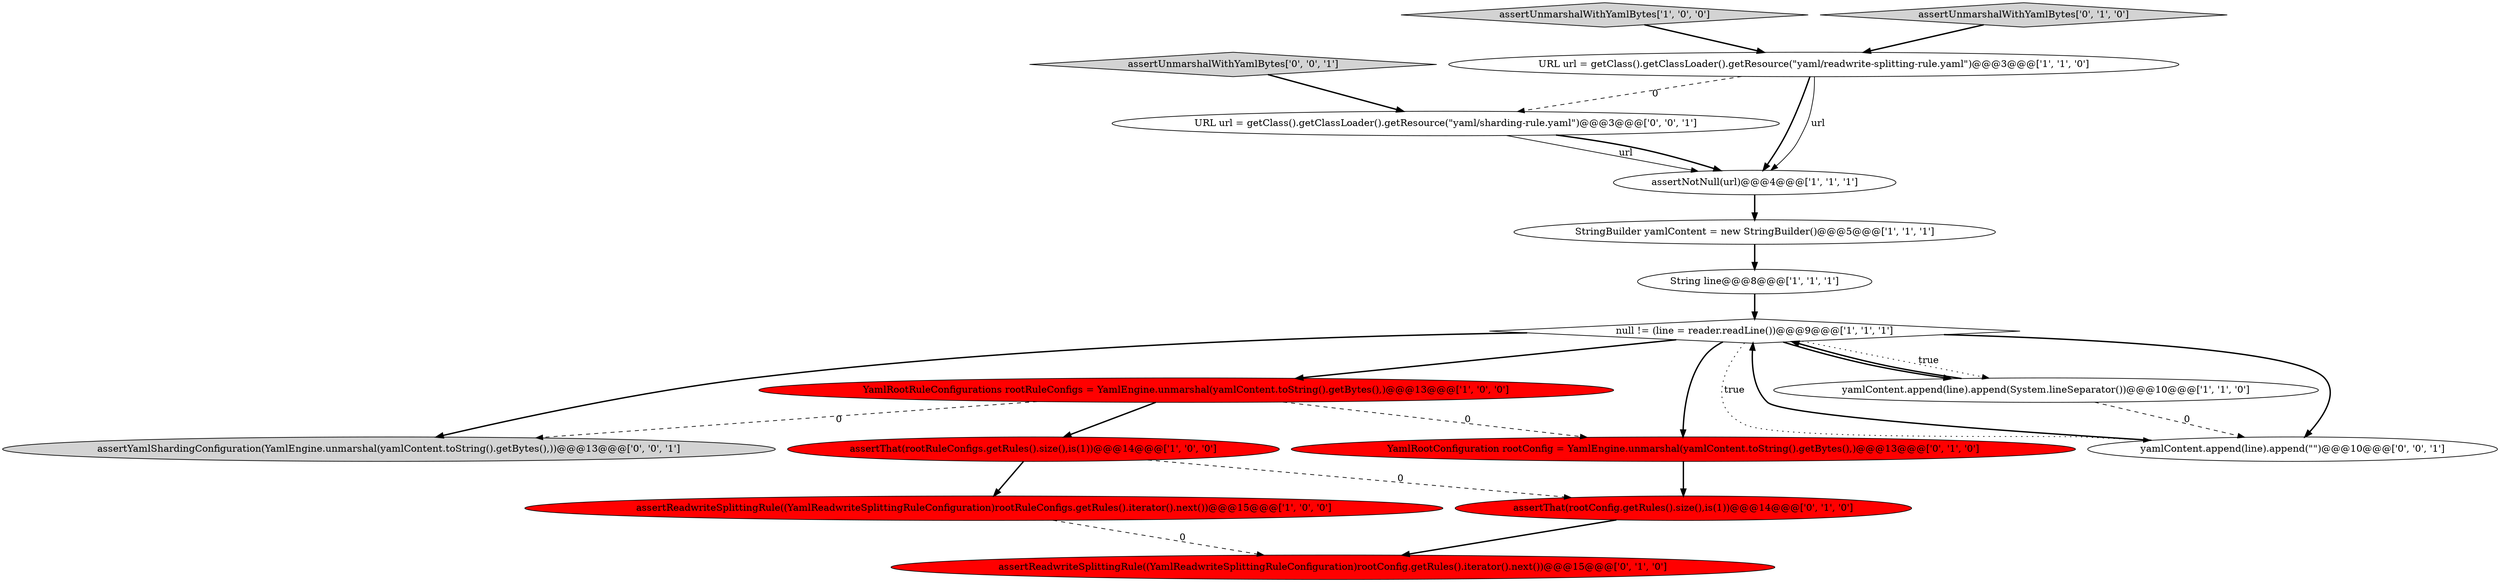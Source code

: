 digraph {
9 [style = filled, label = "YamlRootRuleConfigurations rootRuleConfigs = YamlEngine.unmarshal(yamlContent.toString().getBytes(),)@@@13@@@['1', '0', '0']", fillcolor = red, shape = ellipse image = "AAA1AAABBB1BBB"];
6 [style = filled, label = "URL url = getClass().getClassLoader().getResource(\"yaml/readwrite-splitting-rule.yaml\")@@@3@@@['1', '1', '0']", fillcolor = white, shape = ellipse image = "AAA0AAABBB1BBB"];
8 [style = filled, label = "null != (line = reader.readLine())@@@9@@@['1', '1', '1']", fillcolor = white, shape = diamond image = "AAA0AAABBB1BBB"];
10 [style = filled, label = "assertReadwriteSplittingRule((YamlReadwriteSplittingRuleConfiguration)rootConfig.getRules().iterator().next())@@@15@@@['0', '1', '0']", fillcolor = red, shape = ellipse image = "AAA1AAABBB2BBB"];
5 [style = filled, label = "assertNotNull(url)@@@4@@@['1', '1', '1']", fillcolor = white, shape = ellipse image = "AAA0AAABBB1BBB"];
0 [style = filled, label = "assertUnmarshalWithYamlBytes['1', '0', '0']", fillcolor = lightgray, shape = diamond image = "AAA0AAABBB1BBB"];
12 [style = filled, label = "assertThat(rootConfig.getRules().size(),is(1))@@@14@@@['0', '1', '0']", fillcolor = red, shape = ellipse image = "AAA1AAABBB2BBB"];
15 [style = filled, label = "yamlContent.append(line).append(\"\")@@@10@@@['0', '0', '1']", fillcolor = white, shape = ellipse image = "AAA0AAABBB3BBB"];
1 [style = filled, label = "assertReadwriteSplittingRule((YamlReadwriteSplittingRuleConfiguration)rootRuleConfigs.getRules().iterator().next())@@@15@@@['1', '0', '0']", fillcolor = red, shape = ellipse image = "AAA1AAABBB1BBB"];
3 [style = filled, label = "StringBuilder yamlContent = new StringBuilder()@@@5@@@['1', '1', '1']", fillcolor = white, shape = ellipse image = "AAA0AAABBB1BBB"];
7 [style = filled, label = "String line@@@8@@@['1', '1', '1']", fillcolor = white, shape = ellipse image = "AAA0AAABBB1BBB"];
17 [style = filled, label = "assertYamlShardingConfiguration(YamlEngine.unmarshal(yamlContent.toString().getBytes(),))@@@13@@@['0', '0', '1']", fillcolor = lightgray, shape = ellipse image = "AAA0AAABBB3BBB"];
13 [style = filled, label = "YamlRootConfiguration rootConfig = YamlEngine.unmarshal(yamlContent.toString().getBytes(),)@@@13@@@['0', '1', '0']", fillcolor = red, shape = ellipse image = "AAA1AAABBB2BBB"];
11 [style = filled, label = "assertUnmarshalWithYamlBytes['0', '1', '0']", fillcolor = lightgray, shape = diamond image = "AAA0AAABBB2BBB"];
4 [style = filled, label = "assertThat(rootRuleConfigs.getRules().size(),is(1))@@@14@@@['1', '0', '0']", fillcolor = red, shape = ellipse image = "AAA1AAABBB1BBB"];
2 [style = filled, label = "yamlContent.append(line).append(System.lineSeparator())@@@10@@@['1', '1', '0']", fillcolor = white, shape = ellipse image = "AAA0AAABBB1BBB"];
14 [style = filled, label = "assertUnmarshalWithYamlBytes['0', '0', '1']", fillcolor = lightgray, shape = diamond image = "AAA0AAABBB3BBB"];
16 [style = filled, label = "URL url = getClass().getClassLoader().getResource(\"yaml/sharding-rule.yaml\")@@@3@@@['0', '0', '1']", fillcolor = white, shape = ellipse image = "AAA0AAABBB3BBB"];
5->3 [style = bold, label=""];
14->16 [style = bold, label=""];
8->15 [style = bold, label=""];
0->6 [style = bold, label=""];
8->2 [style = dotted, label="true"];
9->4 [style = bold, label=""];
11->6 [style = bold, label=""];
8->15 [style = dotted, label="true"];
1->10 [style = dashed, label="0"];
7->8 [style = bold, label=""];
4->12 [style = dashed, label="0"];
2->15 [style = dashed, label="0"];
8->17 [style = bold, label=""];
6->5 [style = bold, label=""];
12->10 [style = bold, label=""];
6->16 [style = dashed, label="0"];
13->12 [style = bold, label=""];
8->2 [style = bold, label=""];
3->7 [style = bold, label=""];
16->5 [style = solid, label="url"];
9->17 [style = dashed, label="0"];
9->13 [style = dashed, label="0"];
8->9 [style = bold, label=""];
6->5 [style = solid, label="url"];
16->5 [style = bold, label=""];
4->1 [style = bold, label=""];
15->8 [style = bold, label=""];
8->13 [style = bold, label=""];
2->8 [style = bold, label=""];
}
